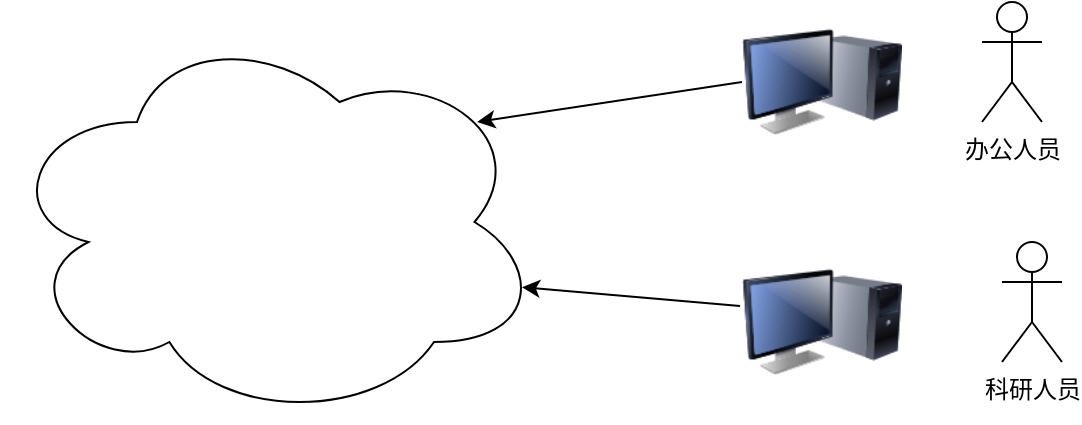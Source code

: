 <mxfile version="14.4.3" type="github">
  <diagram id="nLx0n0mgqJuTpz99zOLy" name="第 1 页">
    <mxGraphModel dx="1002" dy="683" grid="1" gridSize="10" guides="1" tooltips="1" connect="1" arrows="1" fold="1" page="1" pageScale="1" pageWidth="827" pageHeight="1169" math="0" shadow="0">
      <root>
        <mxCell id="0" />
        <mxCell id="1" parent="0" />
        <mxCell id="Eabc0am3FzxyvWxJk5ew-2" value="办公人员" style="shape=umlActor;verticalLabelPosition=bottom;verticalAlign=top;html=1;outlineConnect=0;" vertex="1" parent="1">
          <mxGeometry x="650" y="90" width="30" height="60" as="geometry" />
        </mxCell>
        <mxCell id="Eabc0am3FzxyvWxJk5ew-7" value="" style="endArrow=classic;html=1;exitX=-0.012;exitY=0.4;exitDx=0;exitDy=0;exitPerimeter=0;entryX=0.963;entryY=0.663;entryDx=0;entryDy=0;entryPerimeter=0;" edge="1" parent="1" source="Eabc0am3FzxyvWxJk5ew-60" target="Eabc0am3FzxyvWxJk5ew-19">
          <mxGeometry width="50" height="50" relative="1" as="geometry">
            <mxPoint x="240" y="142.444" as="sourcePoint" />
            <mxPoint x="455" y="50" as="targetPoint" />
          </mxGeometry>
        </mxCell>
        <mxCell id="Eabc0am3FzxyvWxJk5ew-8" value="科研人员" style="shape=umlActor;verticalLabelPosition=bottom;verticalAlign=top;html=1;outlineConnect=0;" vertex="1" parent="1">
          <mxGeometry x="660" y="210" width="30" height="60" as="geometry" />
        </mxCell>
        <mxCell id="Eabc0am3FzxyvWxJk5ew-13" value="" style="endArrow=classic;html=1;exitX=0;exitY=0.5;exitDx=0;exitDy=0;entryX=0.88;entryY=0.25;entryDx=0;entryDy=0;entryPerimeter=0;" edge="1" source="Eabc0am3FzxyvWxJk5ew-58" target="Eabc0am3FzxyvWxJk5ew-19" parent="1">
          <mxGeometry width="50" height="50" relative="1" as="geometry">
            <mxPoint x="364" y="380" as="sourcePoint" />
            <mxPoint x="414" y="360" as="targetPoint" />
          </mxGeometry>
        </mxCell>
        <mxCell id="Eabc0am3FzxyvWxJk5ew-19" value="" style="ellipse;shape=cloud;whiteSpace=wrap;html=1;" vertex="1" parent="1">
          <mxGeometry x="160" y="100" width="270" height="200" as="geometry" />
        </mxCell>
        <mxCell id="Eabc0am3FzxyvWxJk5ew-58" value="" style="image;html=1;image=img/lib/clip_art/computers/Monitor_Tower_128x128.png" vertex="1" parent="1">
          <mxGeometry x="530" y="90" width="80" height="80" as="geometry" />
        </mxCell>
        <mxCell id="Eabc0am3FzxyvWxJk5ew-60" value="" style="image;html=1;image=img/lib/clip_art/computers/Monitor_Tower_128x128.png" vertex="1" parent="1">
          <mxGeometry x="530" y="210" width="80" height="80" as="geometry" />
        </mxCell>
      </root>
    </mxGraphModel>
  </diagram>
</mxfile>
